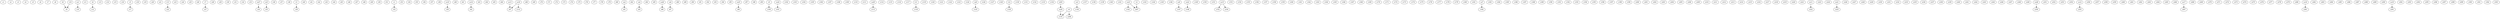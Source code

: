strict digraph  {
c1;
c2;
c3;
c4;
c5;
c6;
c7;
c8;
c9;
c10;
c11;
c12;
c13;
c14;
c15;
c16;
c17;
c18;
c19;
c20;
c21;
c22;
c23;
c24;
c25;
c26;
c27;
c28;
c29;
c30;
c31;
c32;
c33;
c34;
c35;
c36;
c37;
c38;
c39;
c40;
c41;
c42;
c43;
c44;
c45;
c46;
c47;
c48;
c49;
c50;
c51;
c52;
c53;
c54;
c55;
c56;
c57;
c58;
c59;
c60;
c61;
c62;
c63;
c64;
c65;
c66;
c67;
c68;
c69;
c70;
c71;
c72;
c73;
c74;
c75;
c76;
c77;
c78;
c79;
c80;
c81;
c82;
c83;
c84;
c85;
c86;
c87;
c88;
c89;
c90;
c91;
c92;
c93;
c94;
c95;
c96;
c97;
c98;
c99;
c100;
c101;
c102;
c103;
c104;
c105;
c106;
c107;
c108;
c109;
c110;
c111;
c112;
c113;
c114;
c115;
c116;
c117;
c118;
c119;
c120;
c121;
c122;
c123;
c124;
c125;
c126;
c127;
c128;
c129;
c130;
c131;
c132;
c133;
c134;
c135;
c136;
c137;
c138;
c139;
c140;
c141;
c142;
c143;
c144;
c145;
c146;
c147;
c148;
c149;
c150;
c151;
c152;
c153;
c154;
c155;
c156;
c157;
c158;
c159;
c160;
c161;
c162;
c163;
c164;
c165;
c166;
c167;
c168;
c169;
c170;
c171;
c172;
c173;
c174;
c175;
c176;
c177;
c178;
c179;
c180;
c181;
c182;
c183;
c184;
c185;
c186;
c187;
c188;
c189;
c190;
c191;
c192;
c193;
c194;
c195;
c196;
c197;
c198;
c199;
c200;
c201;
c202;
c203;
c204;
c205;
c206;
c207;
c208;
c209;
c210;
c211;
c212;
c213;
c214;
c215;
c216;
c217;
c218;
c219;
c220;
c221;
c222;
c223;
c224;
c225;
c226;
c227;
c228;
c229;
c230;
c231;
c232;
c233;
c234;
c235;
c236;
c237;
c238;
c239;
c240;
c241;
c242;
c243;
c244;
c245;
c246;
c247;
c248;
c249;
c250;
c251;
c252;
c253;
c254;
c255;
c256;
c257;
c258;
c259;
c260;
c261;
c262;
c263;
c264;
c265;
c266;
c267;
c268;
c269;
c270;
c271;
c272;
c273;
c274;
c275;
c276;
c277;
c278;
c279;
c280;
c281;
c282;
c283;
c284;
c285;
c286;
c287;
c288;
c289;
c290;
c291;
c292;
c293;
c294;
c295;
c296;
c297;
c298;
c299;
c300;
c301;
c302;
c303;
v1;
v2;
v3;
v4;
v5;
v6;
v7;
v8;
v9;
v10;
v11;
v12;
v13;
co1;
co2;
co3;
co4;
co5;
co6;
co7;
co8;
co9;
co10;
co11;
co12;
co13;
co14;
co15;
co16;
co17;
co18;
co19;
co20;
co21;
co22;
co23;
co24;
co25;
co26;
co27;
co28;
co29;
c245 -> co20  [weight=1];
v1 -> c52  [weight=1];
v2 -> c207  [weight=1];
v3 -> c39  [weight=1];
v4 -> c208  [weight=1];
v4 -> c135  [weight=1];
v5 -> c17  [weight=1];
v6 -> c12  [weight=1];
v7 -> c27  [weight=1];
v8 -> c9  [weight=1];
v9 -> c100  [weight=1];
v10 -> c9  [weight=1];
v11 -> c118  [weight=1];
v12 -> c129  [weight=1];
v13 -> c22  [weight=1];
co1 -> c10  [weight=1];
co2 -> c81  [weight=1];
co3 -> c136  [weight=1];
co4 -> c83  [weight=1];
co5 -> c35  [weight=1];
co6 -> c87  [weight=1];
co7 -> c182  [weight=1];
co8 -> c125  [weight=1];
co9 -> c147  [weight=1];
co10 -> c59  [weight=1];
co11 -> c222  [weight=1];
co12 -> c255  [weight=1];
co13 -> c67  [weight=1];
co14 -> c62  [weight=1];
co15 -> c234  [weight=1];
co15 -> c152  [weight=1];
co16 -> c281  [weight=1];
co17 -> c267  [weight=1];
co18 -> c112  [weight=1];
co18 -> c67  [weight=1];
co19 -> c291  [weight=1];
co20 -> c135  [weight=1];
co21 -> c225  [weight=1];
co22 -> c148  [weight=1];
co23 -> c142  [weight=1];
co23 -> c207  [weight=1];
co24 -> c101  [weight=1];
co25 -> c96  [weight=1];
co26 -> c86  [weight=1];
co27 -> c34  [weight=1];
co28 -> c250  [weight=1];
co29 -> c113  [weight=1];
}
